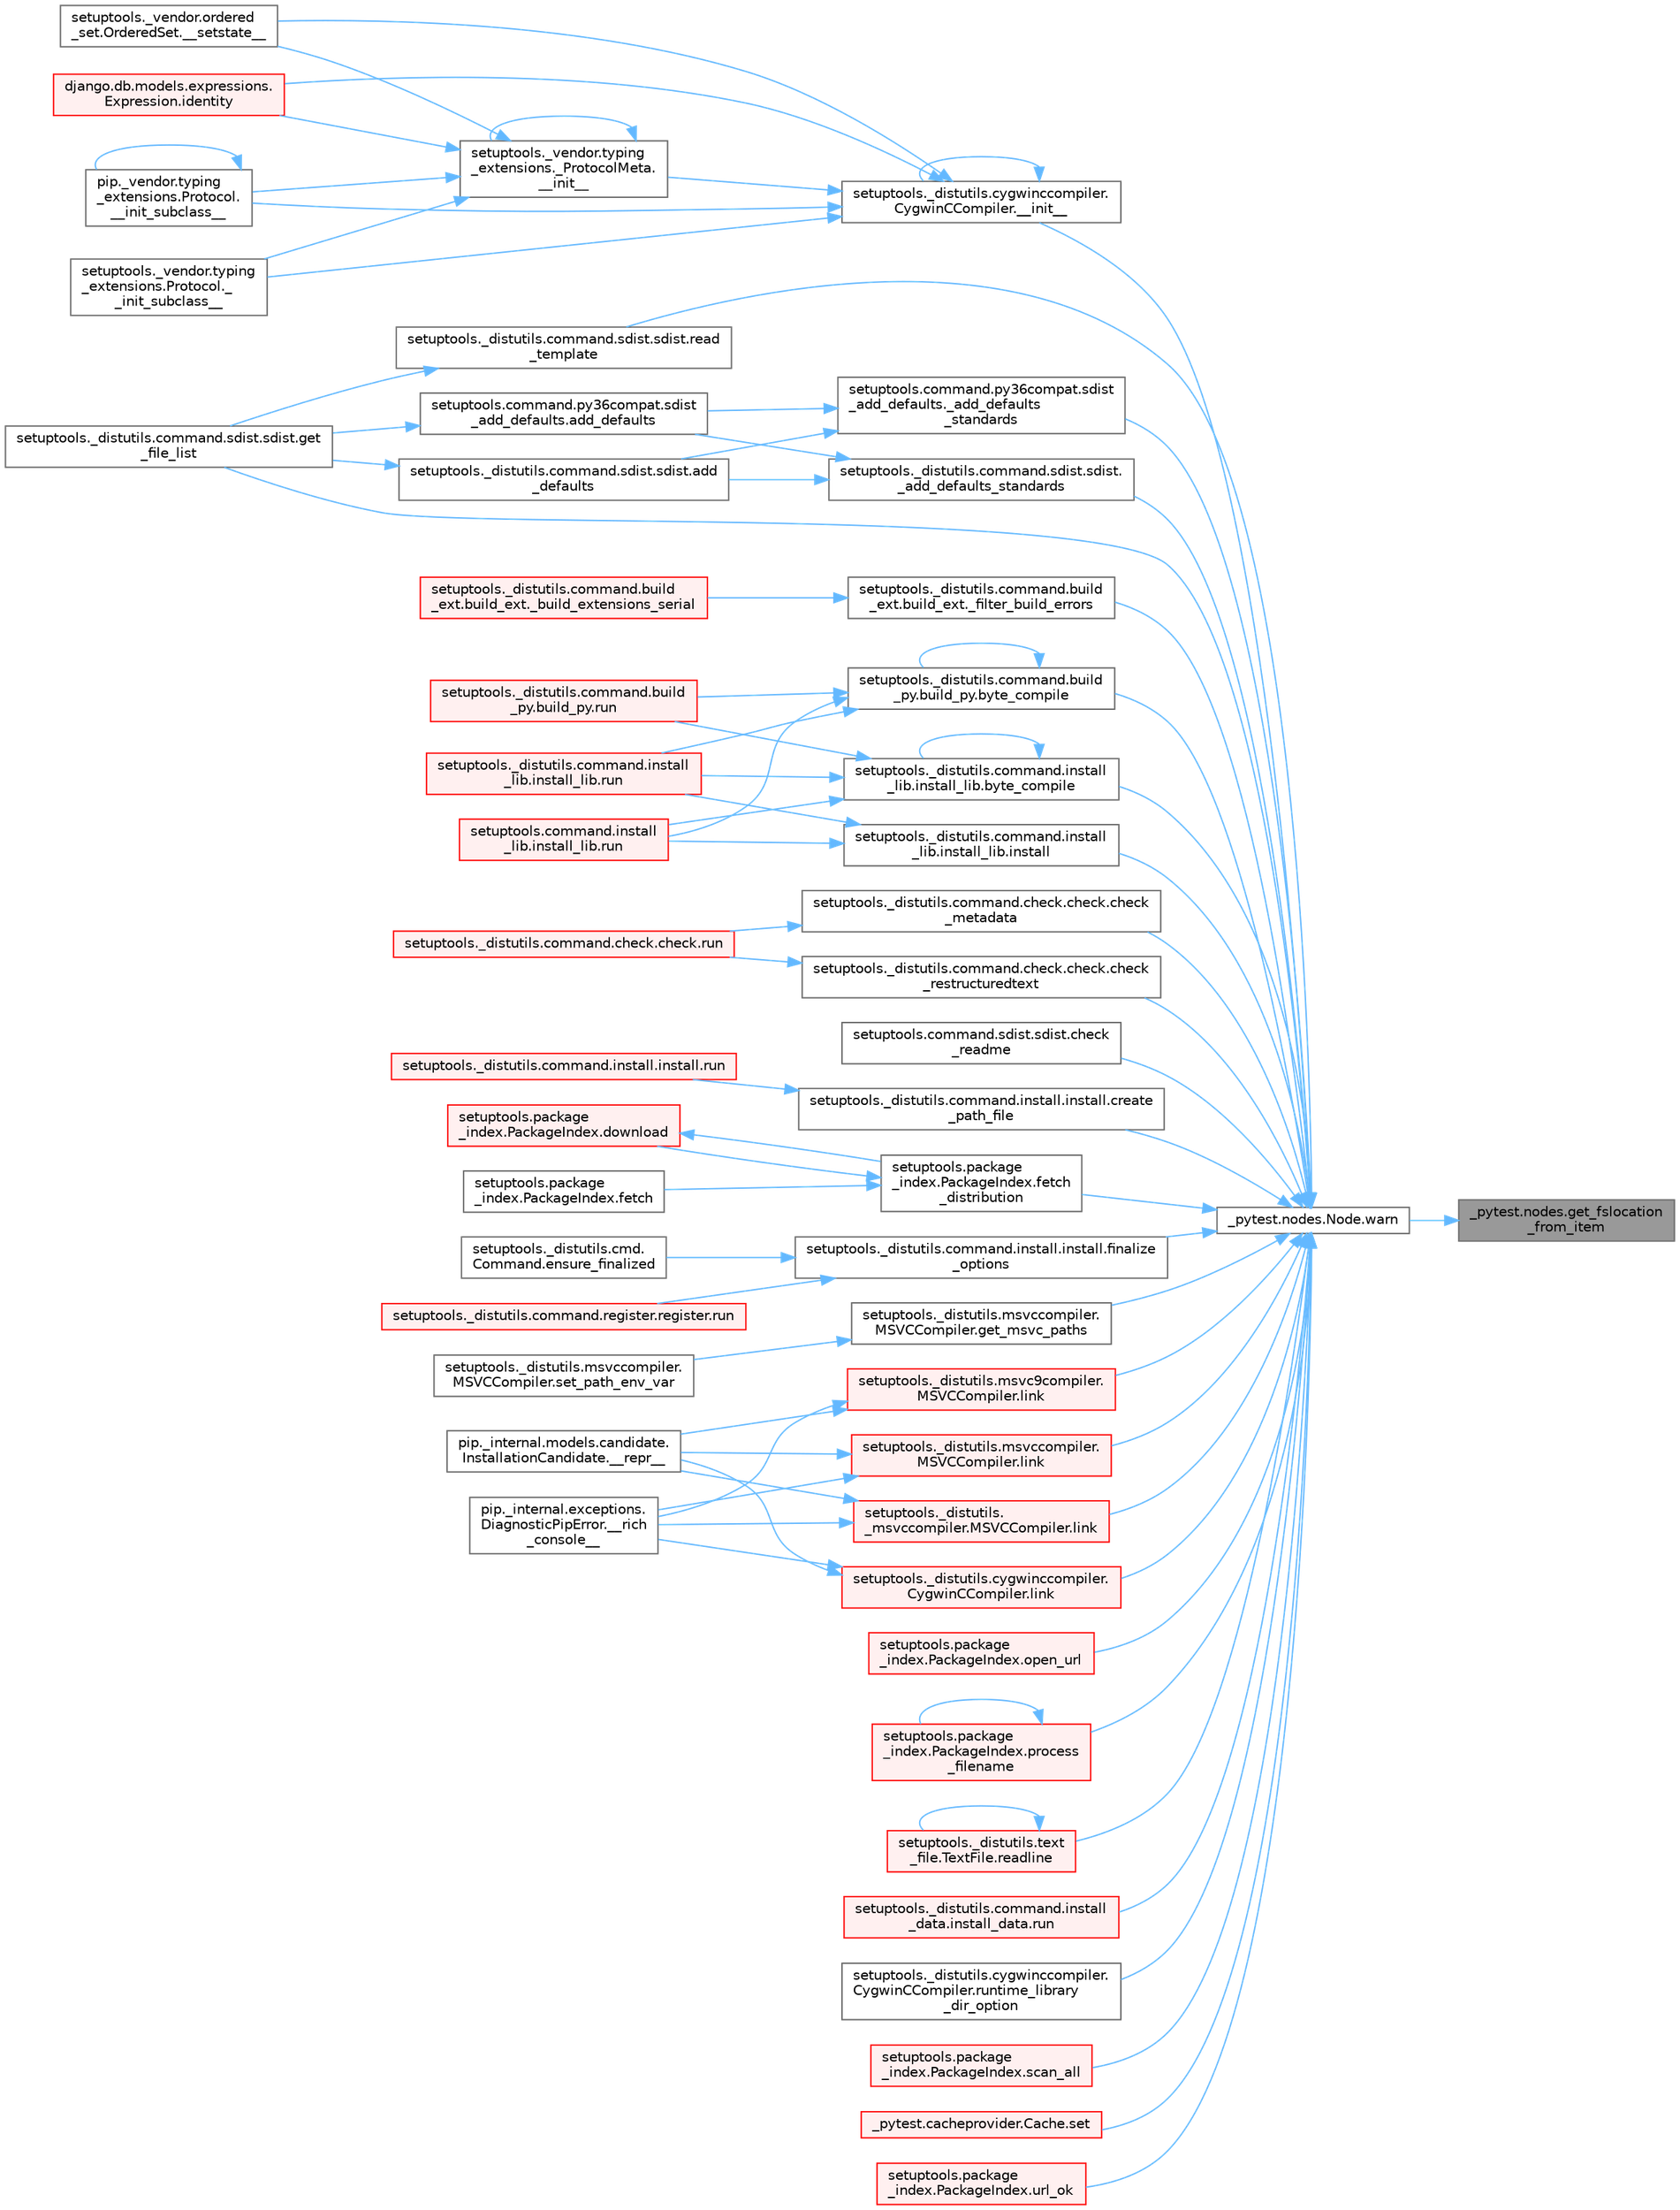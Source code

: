 digraph "_pytest.nodes.get_fslocation_from_item"
{
 // LATEX_PDF_SIZE
  bgcolor="transparent";
  edge [fontname=Helvetica,fontsize=10,labelfontname=Helvetica,labelfontsize=10];
  node [fontname=Helvetica,fontsize=10,shape=box,height=0.2,width=0.4];
  rankdir="RL";
  Node1 [id="Node000001",label="_pytest.nodes.get_fslocation\l_from_item",height=0.2,width=0.4,color="gray40", fillcolor="grey60", style="filled", fontcolor="black",tooltip=" "];
  Node1 -> Node2 [id="edge1_Node000001_Node000002",dir="back",color="steelblue1",style="solid",tooltip=" "];
  Node2 [id="Node000002",label="_pytest.nodes.Node.warn",height=0.2,width=0.4,color="grey40", fillcolor="white", style="filled",URL="$class__pytest_1_1nodes_1_1_node.html#a5d6333688a90229efb19e6f63b7b0746",tooltip=" "];
  Node2 -> Node3 [id="edge2_Node000002_Node000003",dir="back",color="steelblue1",style="solid",tooltip=" "];
  Node3 [id="Node000003",label="setuptools._distutils.cygwinccompiler.\lCygwinCCompiler.__init__",height=0.2,width=0.4,color="grey40", fillcolor="white", style="filled",URL="$classsetuptools_1_1__distutils_1_1cygwinccompiler_1_1_cygwin_c_compiler.html#a5398cd156a4c5457f93bb159514e66ea",tooltip=" "];
  Node3 -> Node3 [id="edge3_Node000003_Node000003",dir="back",color="steelblue1",style="solid",tooltip=" "];
  Node3 -> Node4 [id="edge4_Node000003_Node000004",dir="back",color="steelblue1",style="solid",tooltip=" "];
  Node4 [id="Node000004",label="setuptools._vendor.typing\l_extensions._ProtocolMeta.\l__init__",height=0.2,width=0.4,color="grey40", fillcolor="white", style="filled",URL="$classsetuptools_1_1__vendor_1_1typing__extensions_1_1___protocol_meta.html#a7bbaff8ac6d19534b46bca363ee0b43a",tooltip=" "];
  Node4 -> Node4 [id="edge5_Node000004_Node000004",dir="back",color="steelblue1",style="solid",tooltip=" "];
  Node4 -> Node5 [id="edge6_Node000004_Node000005",dir="back",color="steelblue1",style="solid",tooltip=" "];
  Node5 [id="Node000005",label="pip._vendor.typing\l_extensions.Protocol.\l__init_subclass__",height=0.2,width=0.4,color="grey40", fillcolor="white", style="filled",URL="$classpip_1_1__vendor_1_1typing__extensions_1_1_protocol.html#a2916efc86cebb8aba6deb7fd30b33988",tooltip=" "];
  Node5 -> Node5 [id="edge7_Node000005_Node000005",dir="back",color="steelblue1",style="solid",tooltip=" "];
  Node4 -> Node6 [id="edge8_Node000004_Node000006",dir="back",color="steelblue1",style="solid",tooltip=" "];
  Node6 [id="Node000006",label="setuptools._vendor.typing\l_extensions.Protocol._\l_init_subclass__",height=0.2,width=0.4,color="grey40", fillcolor="white", style="filled",URL="$classsetuptools_1_1__vendor_1_1typing__extensions_1_1_protocol.html#ac6cbebc092a4724ab3704c5334059874",tooltip=" "];
  Node4 -> Node7 [id="edge9_Node000004_Node000007",dir="back",color="steelblue1",style="solid",tooltip=" "];
  Node7 [id="Node000007",label="setuptools._vendor.ordered\l_set.OrderedSet.__setstate__",height=0.2,width=0.4,color="grey40", fillcolor="white", style="filled",URL="$classsetuptools_1_1__vendor_1_1ordered__set_1_1_ordered_set.html#aa7f7de9d987829525d06db565fe1b4a1",tooltip=" "];
  Node4 -> Node8 [id="edge10_Node000004_Node000008",dir="back",color="steelblue1",style="solid",tooltip=" "];
  Node8 [id="Node000008",label="django.db.models.expressions.\lExpression.identity",height=0.2,width=0.4,color="red", fillcolor="#FFF0F0", style="filled",URL="$classdjango_1_1db_1_1models_1_1expressions_1_1_expression.html#a10048810b5eb8641acf3bc150731b925",tooltip=" "];
  Node3 -> Node5 [id="edge11_Node000003_Node000005",dir="back",color="steelblue1",style="solid",tooltip=" "];
  Node3 -> Node6 [id="edge12_Node000003_Node000006",dir="back",color="steelblue1",style="solid",tooltip=" "];
  Node3 -> Node7 [id="edge13_Node000003_Node000007",dir="back",color="steelblue1",style="solid",tooltip=" "];
  Node3 -> Node8 [id="edge14_Node000003_Node000008",dir="back",color="steelblue1",style="solid",tooltip=" "];
  Node2 -> Node35 [id="edge15_Node000002_Node000035",dir="back",color="steelblue1",style="solid",tooltip=" "];
  Node35 [id="Node000035",label="setuptools._distutils.command.sdist.sdist.\l_add_defaults_standards",height=0.2,width=0.4,color="grey40", fillcolor="white", style="filled",URL="$classsetuptools_1_1__distutils_1_1command_1_1sdist_1_1sdist.html#a4214e5f123c4be807d544aac00fb02e7",tooltip=" "];
  Node35 -> Node36 [id="edge16_Node000035_Node000036",dir="back",color="steelblue1",style="solid",tooltip=" "];
  Node36 [id="Node000036",label="setuptools._distutils.command.sdist.sdist.add\l_defaults",height=0.2,width=0.4,color="grey40", fillcolor="white", style="filled",URL="$classsetuptools_1_1__distutils_1_1command_1_1sdist_1_1sdist.html#ac6cac77bd4aaf4b6950383845612d6a3",tooltip=" "];
  Node36 -> Node37 [id="edge17_Node000036_Node000037",dir="back",color="steelblue1",style="solid",tooltip=" "];
  Node37 [id="Node000037",label="setuptools._distutils.command.sdist.sdist.get\l_file_list",height=0.2,width=0.4,color="grey40", fillcolor="white", style="filled",URL="$classsetuptools_1_1__distutils_1_1command_1_1sdist_1_1sdist.html#ac88c3970bff5daae5fec958ebe5e91f6",tooltip=" "];
  Node35 -> Node38 [id="edge18_Node000035_Node000038",dir="back",color="steelblue1",style="solid",tooltip=" "];
  Node38 [id="Node000038",label="setuptools.command.py36compat.sdist\l_add_defaults.add_defaults",height=0.2,width=0.4,color="grey40", fillcolor="white", style="filled",URL="$classsetuptools_1_1command_1_1py36compat_1_1sdist__add__defaults.html#addb01c64423721fb33d25bac4d70ca91",tooltip=" "];
  Node38 -> Node37 [id="edge19_Node000038_Node000037",dir="back",color="steelblue1",style="solid",tooltip=" "];
  Node2 -> Node39 [id="edge20_Node000002_Node000039",dir="back",color="steelblue1",style="solid",tooltip=" "];
  Node39 [id="Node000039",label="setuptools.command.py36compat.sdist\l_add_defaults._add_defaults\l_standards",height=0.2,width=0.4,color="grey40", fillcolor="white", style="filled",URL="$classsetuptools_1_1command_1_1py36compat_1_1sdist__add__defaults.html#a1bff838d2e295837c25d182c925ca9af",tooltip=" "];
  Node39 -> Node36 [id="edge21_Node000039_Node000036",dir="back",color="steelblue1",style="solid",tooltip=" "];
  Node39 -> Node38 [id="edge22_Node000039_Node000038",dir="back",color="steelblue1",style="solid",tooltip=" "];
  Node2 -> Node40 [id="edge23_Node000002_Node000040",dir="back",color="steelblue1",style="solid",tooltip=" "];
  Node40 [id="Node000040",label="setuptools._distutils.command.build\l_ext.build_ext._filter_build_errors",height=0.2,width=0.4,color="grey40", fillcolor="white", style="filled",URL="$classsetuptools_1_1__distutils_1_1command_1_1build__ext_1_1build__ext.html#ac32f4f49478c94766259641fd9e9dbec",tooltip=" "];
  Node40 -> Node41 [id="edge24_Node000040_Node000041",dir="back",color="steelblue1",style="solid",tooltip=" "];
  Node41 [id="Node000041",label="setuptools._distutils.command.build\l_ext.build_ext._build_extensions_serial",height=0.2,width=0.4,color="red", fillcolor="#FFF0F0", style="filled",URL="$classsetuptools_1_1__distutils_1_1command_1_1build__ext_1_1build__ext.html#a8e4e81dc7358e4e1470f554ff7ee6a83",tooltip=" "];
  Node2 -> Node45 [id="edge25_Node000002_Node000045",dir="back",color="steelblue1",style="solid",tooltip=" "];
  Node45 [id="Node000045",label="setuptools._distutils.command.build\l_py.build_py.byte_compile",height=0.2,width=0.4,color="grey40", fillcolor="white", style="filled",URL="$classsetuptools_1_1__distutils_1_1command_1_1build__py_1_1build__py.html#a7904ebbfe94d88432ab3ac03abf93a6c",tooltip=" "];
  Node45 -> Node45 [id="edge26_Node000045_Node000045",dir="back",color="steelblue1",style="solid",tooltip=" "];
  Node45 -> Node46 [id="edge27_Node000045_Node000046",dir="back",color="steelblue1",style="solid",tooltip=" "];
  Node46 [id="Node000046",label="setuptools._distutils.command.build\l_py.build_py.run",height=0.2,width=0.4,color="red", fillcolor="#FFF0F0", style="filled",URL="$classsetuptools_1_1__distutils_1_1command_1_1build__py_1_1build__py.html#a12ccc381525d7b9f7c3757cda2fcb404",tooltip=" "];
  Node45 -> Node47 [id="edge28_Node000045_Node000047",dir="back",color="steelblue1",style="solid",tooltip=" "];
  Node47 [id="Node000047",label="setuptools._distutils.command.install\l_lib.install_lib.run",height=0.2,width=0.4,color="red", fillcolor="#FFF0F0", style="filled",URL="$classsetuptools_1_1__distutils_1_1command_1_1install__lib_1_1install__lib.html#aedc0eea27e626a25be51489b2cc77c40",tooltip=" "];
  Node45 -> Node48 [id="edge29_Node000045_Node000048",dir="back",color="steelblue1",style="solid",tooltip=" "];
  Node48 [id="Node000048",label="setuptools.command.install\l_lib.install_lib.run",height=0.2,width=0.4,color="red", fillcolor="#FFF0F0", style="filled",URL="$classsetuptools_1_1command_1_1install__lib_1_1install__lib.html#a50c62121b7ed69229e4cf2d331ff5fa3",tooltip=" "];
  Node2 -> Node49 [id="edge30_Node000002_Node000049",dir="back",color="steelblue1",style="solid",tooltip=" "];
  Node49 [id="Node000049",label="setuptools._distutils.command.install\l_lib.install_lib.byte_compile",height=0.2,width=0.4,color="grey40", fillcolor="white", style="filled",URL="$classsetuptools_1_1__distutils_1_1command_1_1install__lib_1_1install__lib.html#a96e016f8c5f1277a2174f82cb4976008",tooltip=" "];
  Node49 -> Node49 [id="edge31_Node000049_Node000049",dir="back",color="steelblue1",style="solid",tooltip=" "];
  Node49 -> Node46 [id="edge32_Node000049_Node000046",dir="back",color="steelblue1",style="solid",tooltip=" "];
  Node49 -> Node47 [id="edge33_Node000049_Node000047",dir="back",color="steelblue1",style="solid",tooltip=" "];
  Node49 -> Node48 [id="edge34_Node000049_Node000048",dir="back",color="steelblue1",style="solid",tooltip=" "];
  Node2 -> Node50 [id="edge35_Node000002_Node000050",dir="back",color="steelblue1",style="solid",tooltip=" "];
  Node50 [id="Node000050",label="setuptools._distutils.command.check.check.check\l_metadata",height=0.2,width=0.4,color="grey40", fillcolor="white", style="filled",URL="$classsetuptools_1_1__distutils_1_1command_1_1check_1_1check.html#a23e57de6f137822bdde79623516e6f4e",tooltip=" "];
  Node50 -> Node51 [id="edge36_Node000050_Node000051",dir="back",color="steelblue1",style="solid",tooltip=" "];
  Node51 [id="Node000051",label="setuptools._distutils.command.check.check.run",height=0.2,width=0.4,color="red", fillcolor="#FFF0F0", style="filled",URL="$classsetuptools_1_1__distutils_1_1command_1_1check_1_1check.html#a1ce0d2e58cedbd704c27a4fb830571d2",tooltip=" "];
  Node2 -> Node52 [id="edge37_Node000002_Node000052",dir="back",color="steelblue1",style="solid",tooltip=" "];
  Node52 [id="Node000052",label="setuptools.command.sdist.sdist.check\l_readme",height=0.2,width=0.4,color="grey40", fillcolor="white", style="filled",URL="$classsetuptools_1_1command_1_1sdist_1_1sdist.html#a420c00a5bd22e6b121bcf0d221d8d8e7",tooltip=" "];
  Node2 -> Node53 [id="edge38_Node000002_Node000053",dir="back",color="steelblue1",style="solid",tooltip=" "];
  Node53 [id="Node000053",label="setuptools._distutils.command.check.check.check\l_restructuredtext",height=0.2,width=0.4,color="grey40", fillcolor="white", style="filled",URL="$classsetuptools_1_1__distutils_1_1command_1_1check_1_1check.html#abd7a5114b9100019fab74dd4ac555688",tooltip=" "];
  Node53 -> Node51 [id="edge39_Node000053_Node000051",dir="back",color="steelblue1",style="solid",tooltip=" "];
  Node2 -> Node54 [id="edge40_Node000002_Node000054",dir="back",color="steelblue1",style="solid",tooltip=" "];
  Node54 [id="Node000054",label="setuptools._distutils.command.install.install.create\l_path_file",height=0.2,width=0.4,color="grey40", fillcolor="white", style="filled",URL="$classsetuptools_1_1__distutils_1_1command_1_1install_1_1install.html#ae5b9163a32dec1fd8d16c029acf46364",tooltip=" "];
  Node54 -> Node55 [id="edge41_Node000054_Node000055",dir="back",color="steelblue1",style="solid",tooltip=" "];
  Node55 [id="Node000055",label="setuptools._distutils.command.install.install.run",height=0.2,width=0.4,color="red", fillcolor="#FFF0F0", style="filled",URL="$classsetuptools_1_1__distutils_1_1command_1_1install_1_1install.html#a334865e31c8184ad6db89bade3233a4f",tooltip=" "];
  Node2 -> Node56 [id="edge42_Node000002_Node000056",dir="back",color="steelblue1",style="solid",tooltip=" "];
  Node56 [id="Node000056",label="setuptools.package\l_index.PackageIndex.fetch\l_distribution",height=0.2,width=0.4,color="grey40", fillcolor="white", style="filled",URL="$classsetuptools_1_1package__index_1_1_package_index.html#ac5576b29d3cea2f46cf7f84d7a991cbe",tooltip=" "];
  Node56 -> Node57 [id="edge43_Node000056_Node000057",dir="back",color="steelblue1",style="solid",tooltip=" "];
  Node57 [id="Node000057",label="setuptools.package\l_index.PackageIndex.download",height=0.2,width=0.4,color="red", fillcolor="#FFF0F0", style="filled",URL="$classsetuptools_1_1package__index_1_1_package_index.html#a4a93ea395682af3e5a7fa8f1011e77ac",tooltip=" "];
  Node57 -> Node56 [id="edge44_Node000057_Node000056",dir="back",color="steelblue1",style="solid",tooltip=" "];
  Node56 -> Node59 [id="edge45_Node000056_Node000059",dir="back",color="steelblue1",style="solid",tooltip=" "];
  Node59 [id="Node000059",label="setuptools.package\l_index.PackageIndex.fetch",height=0.2,width=0.4,color="grey40", fillcolor="white", style="filled",URL="$classsetuptools_1_1package__index_1_1_package_index.html#acf5a2232ec3075833accee3b11f57469",tooltip=" "];
  Node2 -> Node60 [id="edge46_Node000002_Node000060",dir="back",color="steelblue1",style="solid",tooltip=" "];
  Node60 [id="Node000060",label="setuptools._distutils.command.install.install.finalize\l_options",height=0.2,width=0.4,color="grey40", fillcolor="white", style="filled",URL="$classsetuptools_1_1__distutils_1_1command_1_1install_1_1install.html#aa60b887397a30b3d30f454bddaa1b614",tooltip=" "];
  Node60 -> Node26 [id="edge47_Node000060_Node000026",dir="back",color="steelblue1",style="solid",tooltip=" "];
  Node26 [id="Node000026",label="setuptools._distutils.cmd.\lCommand.ensure_finalized",height=0.2,width=0.4,color="grey40", fillcolor="white", style="filled",URL="$classsetuptools_1_1__distutils_1_1cmd_1_1_command.html#a3d586ca13afbfed87a11872fd15515ab",tooltip=" "];
  Node60 -> Node27 [id="edge48_Node000060_Node000027",dir="back",color="steelblue1",style="solid",tooltip=" "];
  Node27 [id="Node000027",label="setuptools._distutils.command.register.register.run",height=0.2,width=0.4,color="red", fillcolor="#FFF0F0", style="filled",URL="$classsetuptools_1_1__distutils_1_1command_1_1register_1_1register.html#a2c04b126757f477c907033d7f3d0e169",tooltip=" "];
  Node2 -> Node37 [id="edge49_Node000002_Node000037",dir="back",color="steelblue1",style="solid",tooltip=" "];
  Node2 -> Node61 [id="edge50_Node000002_Node000061",dir="back",color="steelblue1",style="solid",tooltip=" "];
  Node61 [id="Node000061",label="setuptools._distutils.msvccompiler.\lMSVCCompiler.get_msvc_paths",height=0.2,width=0.4,color="grey40", fillcolor="white", style="filled",URL="$classsetuptools_1_1__distutils_1_1msvccompiler_1_1_m_s_v_c_compiler.html#adef2c1c798590a5242624d4b58ac872a",tooltip=" "];
  Node61 -> Node62 [id="edge51_Node000061_Node000062",dir="back",color="steelblue1",style="solid",tooltip=" "];
  Node62 [id="Node000062",label="setuptools._distutils.msvccompiler.\lMSVCCompiler.set_path_env_var",height=0.2,width=0.4,color="grey40", fillcolor="white", style="filled",URL="$classsetuptools_1_1__distutils_1_1msvccompiler_1_1_m_s_v_c_compiler.html#a4b892c69ea08b5046f6fa465802d67ab",tooltip=" "];
  Node2 -> Node63 [id="edge52_Node000002_Node000063",dir="back",color="steelblue1",style="solid",tooltip=" "];
  Node63 [id="Node000063",label="setuptools._distutils.command.install\l_lib.install_lib.install",height=0.2,width=0.4,color="grey40", fillcolor="white", style="filled",URL="$classsetuptools_1_1__distutils_1_1command_1_1install__lib_1_1install__lib.html#a5a42723fe1f78394be60814a796ed400",tooltip=" "];
  Node63 -> Node47 [id="edge53_Node000063_Node000047",dir="back",color="steelblue1",style="solid",tooltip=" "];
  Node63 -> Node48 [id="edge54_Node000063_Node000048",dir="back",color="steelblue1",style="solid",tooltip=" "];
  Node2 -> Node64 [id="edge55_Node000002_Node000064",dir="back",color="steelblue1",style="solid",tooltip=" "];
  Node64 [id="Node000064",label="setuptools._distutils.\l_msvccompiler.MSVCCompiler.link",height=0.2,width=0.4,color="red", fillcolor="#FFF0F0", style="filled",URL="$classsetuptools_1_1__distutils_1_1__msvccompiler_1_1_m_s_v_c_compiler.html#aefba9a19cc1d7316a3755f96f4def5f7",tooltip=" "];
  Node64 -> Node65 [id="edge56_Node000064_Node000065",dir="back",color="steelblue1",style="solid",tooltip=" "];
  Node65 [id="Node000065",label="pip._internal.models.candidate.\lInstallationCandidate.__repr__",height=0.2,width=0.4,color="grey40", fillcolor="white", style="filled",URL="$classpip_1_1__internal_1_1models_1_1candidate_1_1_installation_candidate.html#a49ee1c1d2c89b1877a103e615b0b1d0b",tooltip=" "];
  Node64 -> Node66 [id="edge57_Node000064_Node000066",dir="back",color="steelblue1",style="solid",tooltip=" "];
  Node66 [id="Node000066",label="pip._internal.exceptions.\lDiagnosticPipError.__rich\l_console__",height=0.2,width=0.4,color="grey40", fillcolor="white", style="filled",URL="$classpip_1_1__internal_1_1exceptions_1_1_diagnostic_pip_error.html#ae53a5c1fbcdadc8c58ac65565862d7a7",tooltip=" "];
  Node2 -> Node142 [id="edge58_Node000002_Node000142",dir="back",color="steelblue1",style="solid",tooltip=" "];
  Node142 [id="Node000142",label="setuptools._distutils.cygwinccompiler.\lCygwinCCompiler.link",height=0.2,width=0.4,color="red", fillcolor="#FFF0F0", style="filled",URL="$classsetuptools_1_1__distutils_1_1cygwinccompiler_1_1_cygwin_c_compiler.html#a90d2f2ffa74da0002fe22b41afc2cc2f",tooltip=" "];
  Node142 -> Node65 [id="edge59_Node000142_Node000065",dir="back",color="steelblue1",style="solid",tooltip=" "];
  Node142 -> Node66 [id="edge60_Node000142_Node000066",dir="back",color="steelblue1",style="solid",tooltip=" "];
  Node2 -> Node1652 [id="edge61_Node000002_Node001652",dir="back",color="steelblue1",style="solid",tooltip=" "];
  Node1652 [id="Node001652",label="setuptools._distutils.msvc9compiler.\lMSVCCompiler.link",height=0.2,width=0.4,color="red", fillcolor="#FFF0F0", style="filled",URL="$classsetuptools_1_1__distutils_1_1msvc9compiler_1_1_m_s_v_c_compiler.html#a0c96b6aa97f0cccac88db8bc4220274f",tooltip=" "];
  Node1652 -> Node65 [id="edge62_Node001652_Node000065",dir="back",color="steelblue1",style="solid",tooltip=" "];
  Node1652 -> Node66 [id="edge63_Node001652_Node000066",dir="back",color="steelblue1",style="solid",tooltip=" "];
  Node2 -> Node1653 [id="edge64_Node000002_Node001653",dir="back",color="steelblue1",style="solid",tooltip=" "];
  Node1653 [id="Node001653",label="setuptools._distutils.msvccompiler.\lMSVCCompiler.link",height=0.2,width=0.4,color="red", fillcolor="#FFF0F0", style="filled",URL="$classsetuptools_1_1__distutils_1_1msvccompiler_1_1_m_s_v_c_compiler.html#a99e371debe387deabeae0b75e3b70af5",tooltip=" "];
  Node1653 -> Node65 [id="edge65_Node001653_Node000065",dir="back",color="steelblue1",style="solid",tooltip=" "];
  Node1653 -> Node66 [id="edge66_Node001653_Node000066",dir="back",color="steelblue1",style="solid",tooltip=" "];
  Node2 -> Node1654 [id="edge67_Node000002_Node001654",dir="back",color="steelblue1",style="solid",tooltip=" "];
  Node1654 [id="Node001654",label="setuptools.package\l_index.PackageIndex.open_url",height=0.2,width=0.4,color="red", fillcolor="#FFF0F0", style="filled",URL="$classsetuptools_1_1package__index_1_1_package_index.html#aff1e433c1a883e337bb8bf5e09438108",tooltip=" "];
  Node2 -> Node867 [id="edge68_Node000002_Node000867",dir="back",color="steelblue1",style="solid",tooltip=" "];
  Node867 [id="Node000867",label="setuptools.package\l_index.PackageIndex.process\l_filename",height=0.2,width=0.4,color="red", fillcolor="#FFF0F0", style="filled",URL="$classsetuptools_1_1package__index_1_1_package_index.html#ab04da07ff3d457892f53ca1e671514cc",tooltip=" "];
  Node867 -> Node867 [id="edge69_Node000867_Node000867",dir="back",color="steelblue1",style="solid",tooltip=" "];
  Node2 -> Node1655 [id="edge70_Node000002_Node001655",dir="back",color="steelblue1",style="solid",tooltip=" "];
  Node1655 [id="Node001655",label="setuptools._distutils.command.sdist.sdist.read\l_template",height=0.2,width=0.4,color="grey40", fillcolor="white", style="filled",URL="$classsetuptools_1_1__distutils_1_1command_1_1sdist_1_1sdist.html#a31b23cc0fec5e9519b6076408dd739c7",tooltip=" "];
  Node1655 -> Node37 [id="edge71_Node001655_Node000037",dir="back",color="steelblue1",style="solid",tooltip=" "];
  Node2 -> Node1656 [id="edge72_Node000002_Node001656",dir="back",color="steelblue1",style="solid",tooltip=" "];
  Node1656 [id="Node001656",label="setuptools._distutils.text\l_file.TextFile.readline",height=0.2,width=0.4,color="red", fillcolor="#FFF0F0", style="filled",URL="$classsetuptools_1_1__distutils_1_1text__file_1_1_text_file.html#a644a305362fdb031f59f879242042ee7",tooltip=" "];
  Node1656 -> Node1656 [id="edge73_Node001656_Node001656",dir="back",color="steelblue1",style="solid",tooltip=" "];
  Node2 -> Node937 [id="edge74_Node000002_Node000937",dir="back",color="steelblue1",style="solid",tooltip=" "];
  Node937 [id="Node000937",label="setuptools._distutils.command.install\l_data.install_data.run",height=0.2,width=0.4,color="red", fillcolor="#FFF0F0", style="filled",URL="$classsetuptools_1_1__distutils_1_1command_1_1install__data_1_1install__data.html#a953619d5fd230139131337f5fb4dd97a",tooltip=" "];
  Node2 -> Node1657 [id="edge75_Node000002_Node001657",dir="back",color="steelblue1",style="solid",tooltip=" "];
  Node1657 [id="Node001657",label="setuptools._distutils.cygwinccompiler.\lCygwinCCompiler.runtime_library\l_dir_option",height=0.2,width=0.4,color="grey40", fillcolor="white", style="filled",URL="$classsetuptools_1_1__distutils_1_1cygwinccompiler_1_1_cygwin_c_compiler.html#a6107cdd1207230f9b469335b030275b2",tooltip=" "];
  Node2 -> Node874 [id="edge76_Node000002_Node000874",dir="back",color="steelblue1",style="solid",tooltip=" "];
  Node874 [id="Node000874",label="setuptools.package\l_index.PackageIndex.scan_all",height=0.2,width=0.4,color="red", fillcolor="#FFF0F0", style="filled",URL="$classsetuptools_1_1package__index_1_1_package_index.html#ac9b166c96ce16e09e23ab0603a253c33",tooltip=" "];
  Node2 -> Node1658 [id="edge77_Node000002_Node001658",dir="back",color="steelblue1",style="solid",tooltip=" "];
  Node1658 [id="Node001658",label="_pytest.cacheprovider.Cache.set",height=0.2,width=0.4,color="red", fillcolor="#FFF0F0", style="filled",URL="$class__pytest_1_1cacheprovider_1_1_cache.html#a4eb62533f65d7495fe5afb7a3f9bd540",tooltip=" "];
  Node2 -> Node1659 [id="edge78_Node000002_Node001659",dir="back",color="steelblue1",style="solid",tooltip=" "];
  Node1659 [id="Node001659",label="setuptools.package\l_index.PackageIndex.url_ok",height=0.2,width=0.4,color="red", fillcolor="#FFF0F0", style="filled",URL="$classsetuptools_1_1package__index_1_1_package_index.html#a8c81dfc9a25b1c84bb8ce7b8b701d450",tooltip=" "];
}

